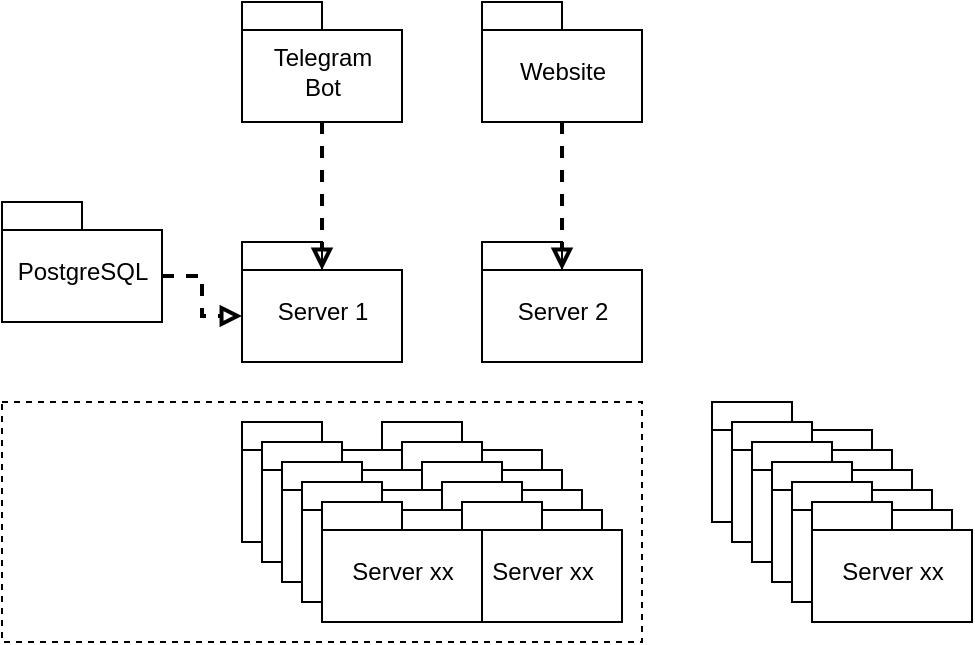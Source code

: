 <mxfile version="17.4.2" type="google"><diagram id="gtZu-wecujz_zsDhcLZo" name="Page-1"><mxGraphModel grid="1" page="1" gridSize="10" guides="1" tooltips="1" connect="1" arrows="1" fold="1" pageScale="1" pageWidth="1169" pageHeight="827" math="0" shadow="0"><root><mxCell id="0"/><mxCell id="1" parent="0"/><mxCell id="gTYKQw0RppKCm8mILz0f-2" value="&lt;span style=&quot;font-weight: 400&quot;&gt;Server 1&lt;br&gt;&lt;/span&gt;" style="shape=folder;fontStyle=1;spacingTop=10;tabWidth=40;tabHeight=14;tabPosition=left;html=1;" vertex="1" parent="1"><mxGeometry x="160" y="160" width="80" height="60" as="geometry"/></mxCell><mxCell id="gTYKQw0RppKCm8mILz0f-4" value="&lt;span style=&quot;font-weight: 400&quot;&gt;PostgreSQL&lt;/span&gt;" style="shape=folder;fontStyle=1;spacingTop=10;tabWidth=40;tabHeight=14;tabPosition=left;html=1;" vertex="1" parent="1"><mxGeometry x="40" y="140" width="80" height="60" as="geometry"/></mxCell><mxCell id="gTYKQw0RppKCm8mILz0f-5" value="&lt;span style=&quot;font-weight: 400&quot;&gt;Website&lt;/span&gt;" style="shape=folder;fontStyle=1;spacingTop=10;tabWidth=40;tabHeight=14;tabPosition=left;html=1;" vertex="1" parent="1"><mxGeometry x="280" y="40" width="80" height="60" as="geometry"/></mxCell><mxCell id="gTYKQw0RppKCm8mILz0f-6" value="&lt;span style=&quot;font-weight: 400&quot;&gt;Telegram&lt;br&gt;Bot&lt;/span&gt;" style="shape=folder;fontStyle=1;spacingTop=10;tabWidth=40;tabHeight=14;tabPosition=left;html=1;" vertex="1" parent="1"><mxGeometry x="160" y="40" width="80" height="60" as="geometry"/></mxCell><mxCell id="gTYKQw0RppKCm8mILz0f-8" style="edgeStyle=orthogonalEdgeStyle;orthogonalLoop=1;jettySize=auto;html=1;rounded=0;strokeWidth=2;endArrow=block;endFill=0;dashed=1;exitX=0;exitY=0;exitDx=80;exitDy=37;exitPerimeter=0;entryX=0;entryY=0;entryDx=0;entryDy=37;entryPerimeter=0;" edge="1" parent="1" source="gTYKQw0RppKCm8mILz0f-4" target="gTYKQw0RppKCm8mILz0f-2"><mxGeometry relative="1" as="geometry"><mxPoint x="120" y="177.0" as="sourcePoint"/><mxPoint x="210" y="210" as="targetPoint"/></mxGeometry></mxCell><mxCell id="gTYKQw0RppKCm8mILz0f-11" style="edgeStyle=orthogonalEdgeStyle;orthogonalLoop=1;jettySize=auto;html=1;rounded=0;strokeWidth=2;endArrow=block;endFill=0;dashed=1;entryX=0;entryY=0;entryDx=40;entryDy=14;entryPerimeter=0;exitX=0.5;exitY=1;exitDx=0;exitDy=0;exitPerimeter=0;" edge="1" parent="1" source="gTYKQw0RppKCm8mILz0f-6" target="gTYKQw0RppKCm8mILz0f-2"><mxGeometry relative="1" as="geometry"><mxPoint x="210" y="264" as="sourcePoint"/><mxPoint x="210" y="210" as="targetPoint"/></mxGeometry></mxCell><mxCell id="gTYKQw0RppKCm8mILz0f-12" value="&lt;span style=&quot;font-weight: 400&quot;&gt;Server 2&lt;/span&gt;" style="shape=folder;fontStyle=1;spacingTop=10;tabWidth=40;tabHeight=14;tabPosition=left;html=1;" vertex="1" parent="1"><mxGeometry x="280" y="160" width="80" height="60" as="geometry"/></mxCell><mxCell id="gTYKQw0RppKCm8mILz0f-14" value="" style="rounded=0;whiteSpace=wrap;html=1;dashed=1;" vertex="1" parent="1"><mxGeometry x="40" y="240" width="320" height="120" as="geometry"/></mxCell><mxCell id="gTYKQw0RppKCm8mILz0f-10" style="edgeStyle=orthogonalEdgeStyle;orthogonalLoop=1;jettySize=auto;html=1;rounded=0;strokeWidth=2;endArrow=block;endFill=0;dashed=1;exitX=0.5;exitY=1;exitDx=0;exitDy=0;exitPerimeter=0;entryX=0;entryY=0;entryDx=40;entryDy=14;entryPerimeter=0;" edge="1" parent="1" source="gTYKQw0RppKCm8mILz0f-5" target="gTYKQw0RppKCm8mILz0f-12"><mxGeometry relative="1" as="geometry"><mxPoint x="250" y="220" as="sourcePoint"/><mxPoint x="290" y="220" as="targetPoint"/></mxGeometry></mxCell><mxCell id="gTYKQw0RppKCm8mILz0f-29" value="&lt;span style=&quot;font-weight: 400&quot;&gt;Server xx&lt;/span&gt;" style="shape=folder;fontStyle=1;spacingTop=10;tabWidth=40;tabHeight=14;tabPosition=left;html=1;" vertex="1" parent="1"><mxGeometry x="230" y="250" width="80" height="60" as="geometry"/></mxCell><mxCell id="gTYKQw0RppKCm8mILz0f-30" value="&lt;span style=&quot;font-weight: 400&quot;&gt;Server xx&lt;/span&gt;" style="shape=folder;fontStyle=1;spacingTop=10;tabWidth=40;tabHeight=14;tabPosition=left;html=1;" vertex="1" parent="1"><mxGeometry x="240" y="260" width="80" height="60" as="geometry"/></mxCell><mxCell id="gTYKQw0RppKCm8mILz0f-31" value="&lt;span style=&quot;font-weight: 400&quot;&gt;Server xx&lt;/span&gt;" style="shape=folder;fontStyle=1;spacingTop=10;tabWidth=40;tabHeight=14;tabPosition=left;html=1;" vertex="1" parent="1"><mxGeometry x="250" y="270" width="80" height="60" as="geometry"/></mxCell><mxCell id="gTYKQw0RppKCm8mILz0f-32" value="&lt;span style=&quot;font-weight: 400&quot;&gt;Server xx&lt;/span&gt;" style="shape=folder;fontStyle=1;spacingTop=10;tabWidth=40;tabHeight=14;tabPosition=left;html=1;" vertex="1" parent="1"><mxGeometry x="260" y="280" width="80" height="60" as="geometry"/></mxCell><mxCell id="gTYKQw0RppKCm8mILz0f-33" value="&lt;span style=&quot;font-weight: 400&quot;&gt;Server xx&lt;/span&gt;" style="shape=folder;fontStyle=1;spacingTop=10;tabWidth=40;tabHeight=14;tabPosition=left;html=1;" vertex="1" parent="1"><mxGeometry x="270" y="290" width="80" height="60" as="geometry"/></mxCell><mxCell id="gTYKQw0RppKCm8mILz0f-15" value="&lt;span style=&quot;font-weight: 400&quot;&gt;Server xx&lt;/span&gt;" style="shape=folder;fontStyle=1;spacingTop=10;tabWidth=40;tabHeight=14;tabPosition=left;html=1;" vertex="1" parent="1"><mxGeometry x="160" y="250" width="80" height="60" as="geometry"/></mxCell><mxCell id="gTYKQw0RppKCm8mILz0f-20" value="&lt;span style=&quot;font-weight: 400&quot;&gt;Server xx&lt;/span&gt;" style="shape=folder;fontStyle=1;spacingTop=10;tabWidth=40;tabHeight=14;tabPosition=left;html=1;" vertex="1" parent="1"><mxGeometry x="170" y="260" width="80" height="60" as="geometry"/></mxCell><mxCell id="gTYKQw0RppKCm8mILz0f-21" value="&lt;span style=&quot;font-weight: 400&quot;&gt;Server xx&lt;/span&gt;" style="shape=folder;fontStyle=1;spacingTop=10;tabWidth=40;tabHeight=14;tabPosition=left;html=1;" vertex="1" parent="1"><mxGeometry x="180" y="270" width="80" height="60" as="geometry"/></mxCell><mxCell id="gTYKQw0RppKCm8mILz0f-22" value="&lt;span style=&quot;font-weight: 400&quot;&gt;Server xx&lt;/span&gt;" style="shape=folder;fontStyle=1;spacingTop=10;tabWidth=40;tabHeight=14;tabPosition=left;html=1;" vertex="1" parent="1"><mxGeometry x="190" y="280" width="80" height="60" as="geometry"/></mxCell><mxCell id="gTYKQw0RppKCm8mILz0f-23" value="&lt;span style=&quot;font-weight: 400&quot;&gt;Server xx&lt;/span&gt;" style="shape=folder;fontStyle=1;spacingTop=10;tabWidth=40;tabHeight=14;tabPosition=left;html=1;" vertex="1" parent="1"><mxGeometry x="200" y="290" width="80" height="60" as="geometry"/></mxCell><mxCell id="gTYKQw0RppKCm8mILz0f-49" value="&lt;span style=&quot;font-weight: 400&quot;&gt;Server xx&lt;/span&gt;" style="shape=folder;fontStyle=1;spacingTop=10;tabWidth=40;tabHeight=14;tabPosition=left;html=1;" vertex="1" parent="1"><mxGeometry x="395" y="240" width="80" height="60" as="geometry"/></mxCell><mxCell id="gTYKQw0RppKCm8mILz0f-50" value="&lt;span style=&quot;font-weight: 400&quot;&gt;Server xx&lt;/span&gt;" style="shape=folder;fontStyle=1;spacingTop=10;tabWidth=40;tabHeight=14;tabPosition=left;html=1;" vertex="1" parent="1"><mxGeometry x="405" y="250" width="80" height="60" as="geometry"/></mxCell><mxCell id="gTYKQw0RppKCm8mILz0f-51" value="&lt;span style=&quot;font-weight: 400&quot;&gt;Server xx&lt;/span&gt;" style="shape=folder;fontStyle=1;spacingTop=10;tabWidth=40;tabHeight=14;tabPosition=left;html=1;" vertex="1" parent="1"><mxGeometry x="415" y="260" width="80" height="60" as="geometry"/></mxCell><mxCell id="gTYKQw0RppKCm8mILz0f-52" value="&lt;span style=&quot;font-weight: 400&quot;&gt;Server xx&lt;/span&gt;" style="shape=folder;fontStyle=1;spacingTop=10;tabWidth=40;tabHeight=14;tabPosition=left;html=1;" vertex="1" parent="1"><mxGeometry x="425" y="270" width="80" height="60" as="geometry"/></mxCell><mxCell id="gTYKQw0RppKCm8mILz0f-53" value="&lt;span style=&quot;font-weight: 400&quot;&gt;Server xx&lt;/span&gt;" style="shape=folder;fontStyle=1;spacingTop=10;tabWidth=40;tabHeight=14;tabPosition=left;html=1;" vertex="1" parent="1"><mxGeometry x="435" y="280" width="80" height="60" as="geometry"/></mxCell><mxCell id="gTYKQw0RppKCm8mILz0f-54" value="&lt;span style=&quot;font-weight: 400&quot;&gt;Server xx&lt;/span&gt;" style="shape=folder;fontStyle=1;spacingTop=10;tabWidth=40;tabHeight=14;tabPosition=left;html=1;" vertex="1" parent="1"><mxGeometry x="405" y="250" width="80" height="60" as="geometry"/></mxCell><mxCell id="gTYKQw0RppKCm8mILz0f-55" value="&lt;span style=&quot;font-weight: 400&quot;&gt;Server xx&lt;/span&gt;" style="shape=folder;fontStyle=1;spacingTop=10;tabWidth=40;tabHeight=14;tabPosition=left;html=1;" vertex="1" parent="1"><mxGeometry x="415" y="260" width="80" height="60" as="geometry"/></mxCell><mxCell id="gTYKQw0RppKCm8mILz0f-56" value="&lt;span style=&quot;font-weight: 400&quot;&gt;Server xx&lt;/span&gt;" style="shape=folder;fontStyle=1;spacingTop=10;tabWidth=40;tabHeight=14;tabPosition=left;html=1;" vertex="1" parent="1"><mxGeometry x="425" y="270" width="80" height="60" as="geometry"/></mxCell><mxCell id="gTYKQw0RppKCm8mILz0f-57" value="&lt;span style=&quot;font-weight: 400&quot;&gt;Server xx&lt;/span&gt;" style="shape=folder;fontStyle=1;spacingTop=10;tabWidth=40;tabHeight=14;tabPosition=left;html=1;" vertex="1" parent="1"><mxGeometry x="435" y="280" width="80" height="60" as="geometry"/></mxCell><mxCell id="gTYKQw0RppKCm8mILz0f-58" value="&lt;span style=&quot;font-weight: 400&quot;&gt;Server xx&lt;/span&gt;" style="shape=folder;fontStyle=1;spacingTop=10;tabWidth=40;tabHeight=14;tabPosition=left;html=1;" vertex="1" parent="1"><mxGeometry x="445" y="290" width="80" height="60" as="geometry"/></mxCell></root></mxGraphModel></diagram></mxfile>